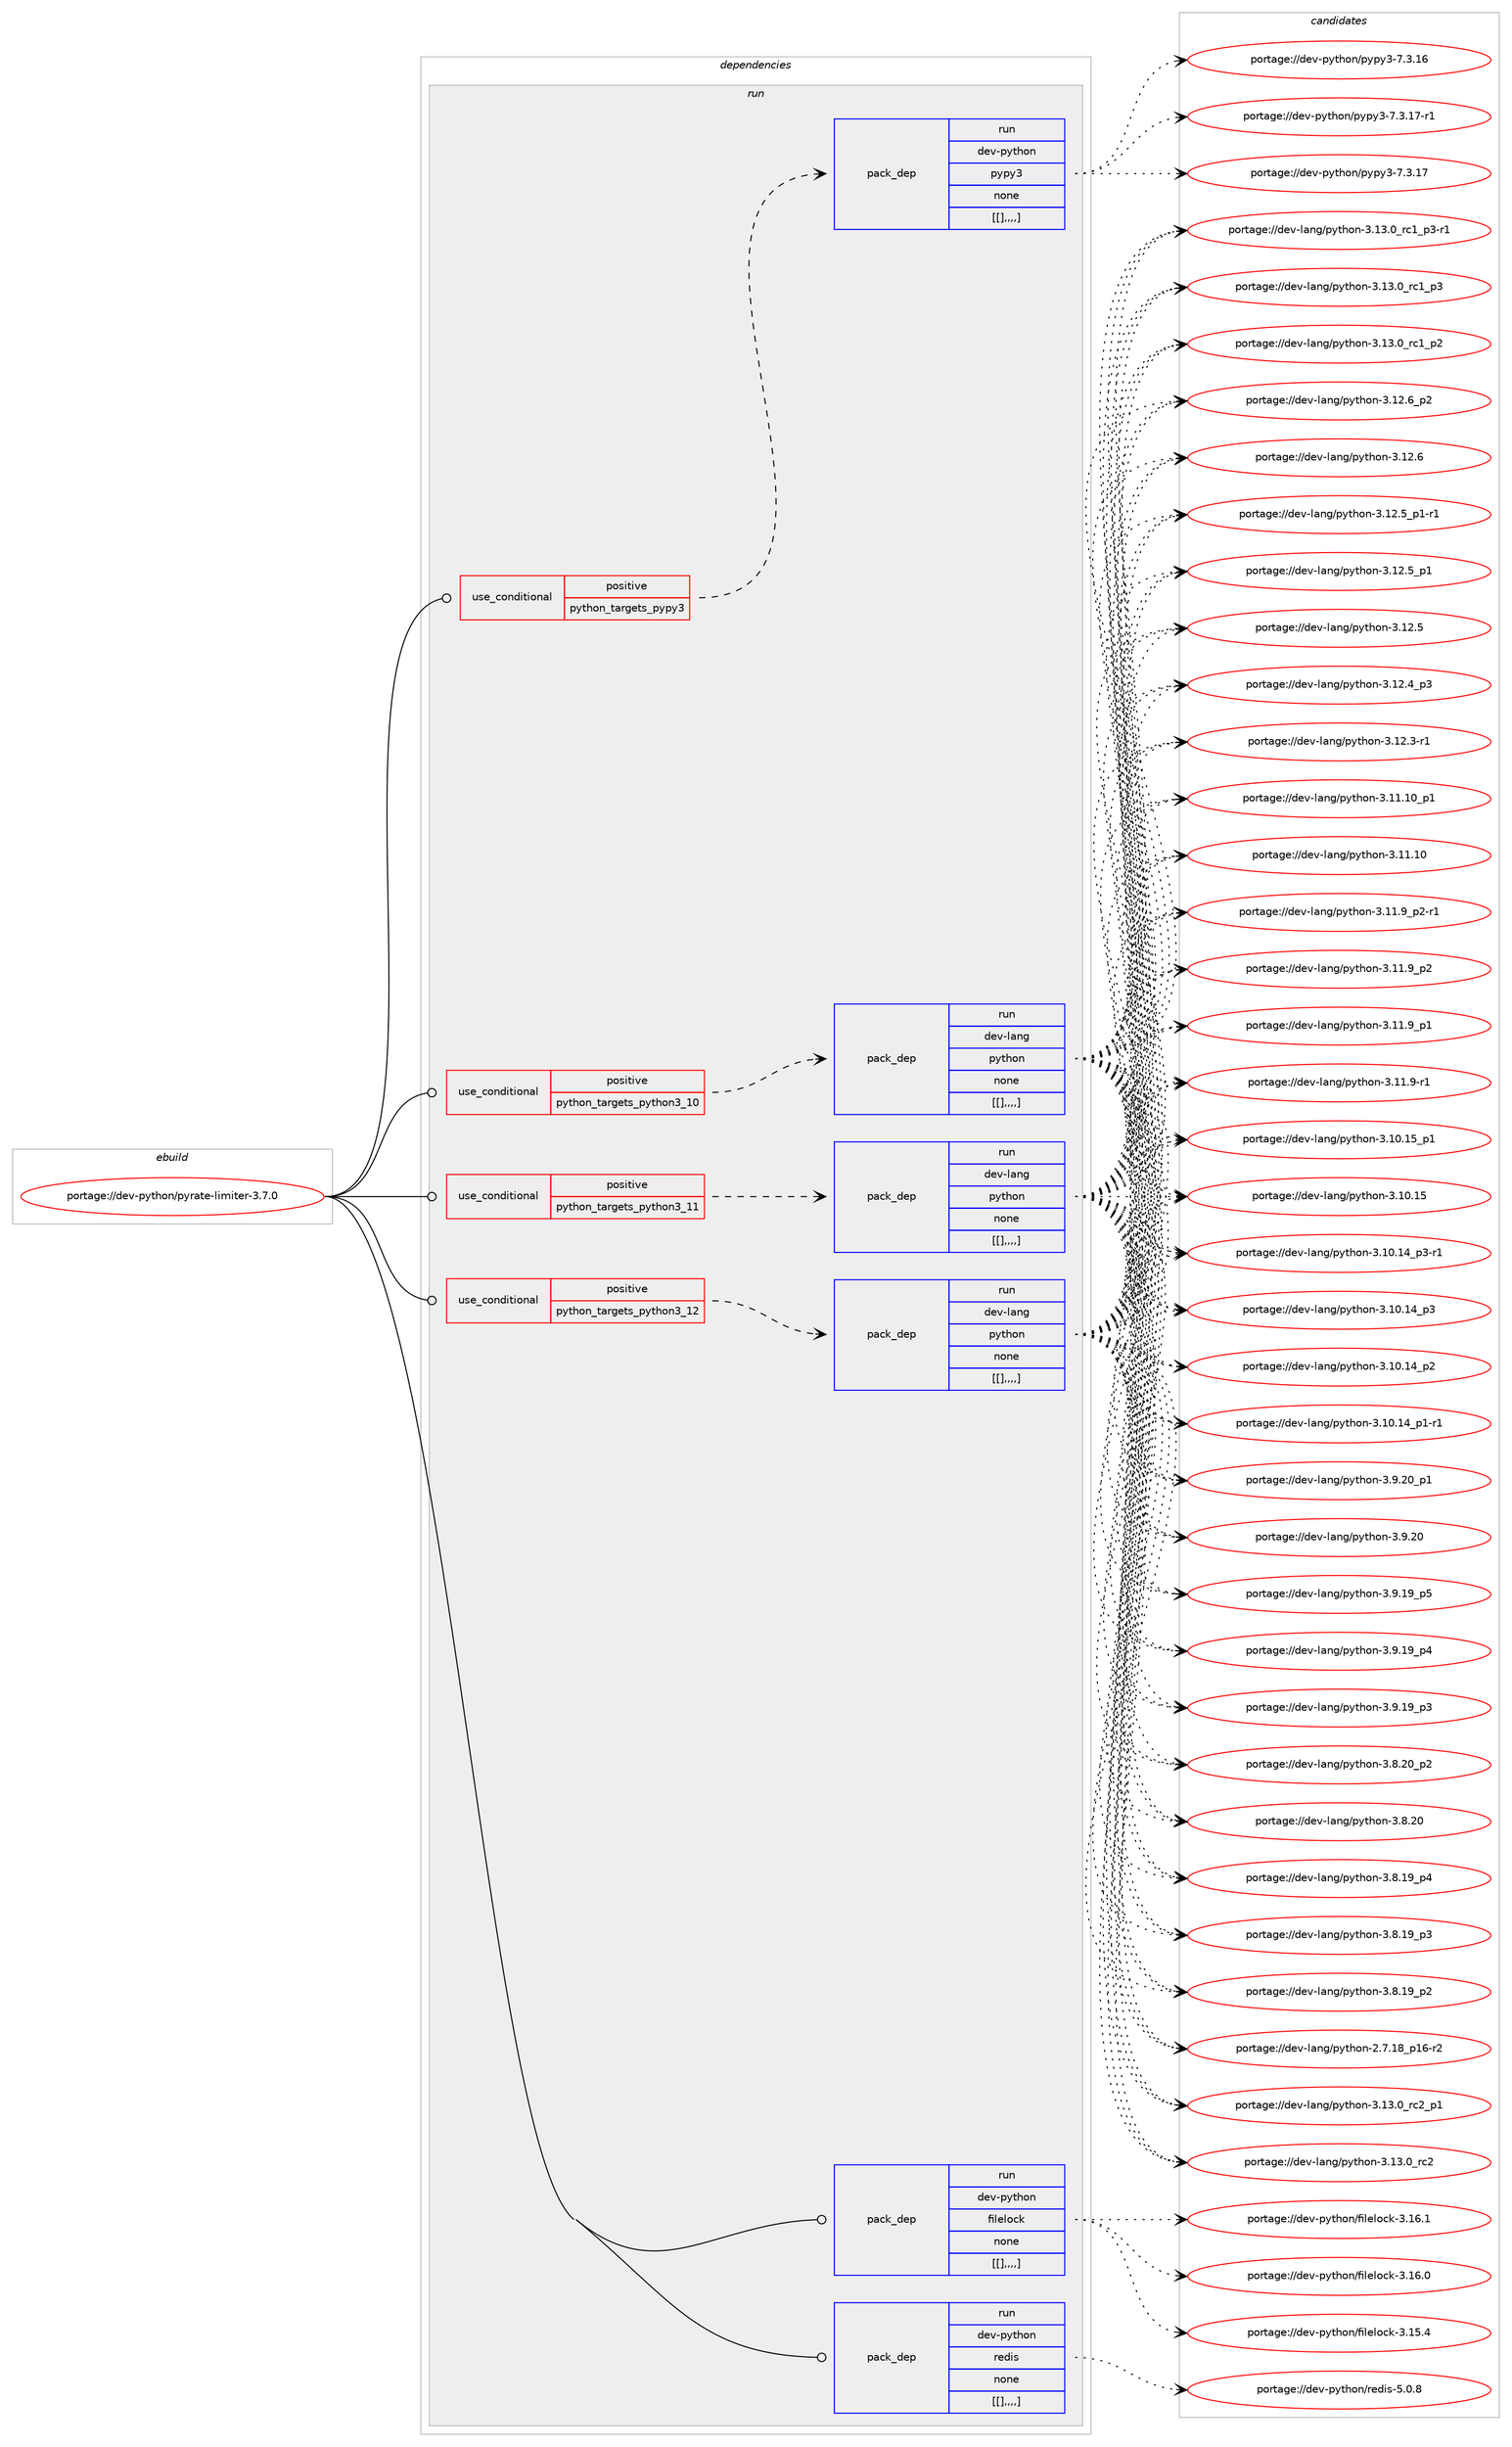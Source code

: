 digraph prolog {

# *************
# Graph options
# *************

newrank=true;
concentrate=true;
compound=true;
graph [rankdir=LR,fontname=Helvetica,fontsize=10,ranksep=1.5];#, ranksep=2.5, nodesep=0.2];
edge  [arrowhead=vee];
node  [fontname=Helvetica,fontsize=10];

# **********
# The ebuild
# **********

subgraph cluster_leftcol {
color=gray;
label=<<i>ebuild</i>>;
id [label="portage://dev-python/pyrate-limiter-3.7.0", color=red, width=4, href="../dev-python/pyrate-limiter-3.7.0.svg"];
}

# ****************
# The dependencies
# ****************

subgraph cluster_midcol {
color=gray;
label=<<i>dependencies</i>>;
subgraph cluster_compile {
fillcolor="#eeeeee";
style=filled;
label=<<i>compile</i>>;
}
subgraph cluster_compileandrun {
fillcolor="#eeeeee";
style=filled;
label=<<i>compile and run</i>>;
}
subgraph cluster_run {
fillcolor="#eeeeee";
style=filled;
label=<<i>run</i>>;
subgraph cond39107 {
dependency161043 [label=<<TABLE BORDER="0" CELLBORDER="1" CELLSPACING="0" CELLPADDING="4"><TR><TD ROWSPAN="3" CELLPADDING="10">use_conditional</TD></TR><TR><TD>positive</TD></TR><TR><TD>python_targets_pypy3</TD></TR></TABLE>>, shape=none, color=red];
subgraph pack120688 {
dependency161044 [label=<<TABLE BORDER="0" CELLBORDER="1" CELLSPACING="0" CELLPADDING="4" WIDTH="220"><TR><TD ROWSPAN="6" CELLPADDING="30">pack_dep</TD></TR><TR><TD WIDTH="110">run</TD></TR><TR><TD>dev-python</TD></TR><TR><TD>pypy3</TD></TR><TR><TD>none</TD></TR><TR><TD>[[],,,,]</TD></TR></TABLE>>, shape=none, color=blue];
}
dependency161043:e -> dependency161044:w [weight=20,style="dashed",arrowhead="vee"];
}
id:e -> dependency161043:w [weight=20,style="solid",arrowhead="odot"];
subgraph cond39108 {
dependency161045 [label=<<TABLE BORDER="0" CELLBORDER="1" CELLSPACING="0" CELLPADDING="4"><TR><TD ROWSPAN="3" CELLPADDING="10">use_conditional</TD></TR><TR><TD>positive</TD></TR><TR><TD>python_targets_python3_10</TD></TR></TABLE>>, shape=none, color=red];
subgraph pack120689 {
dependency161046 [label=<<TABLE BORDER="0" CELLBORDER="1" CELLSPACING="0" CELLPADDING="4" WIDTH="220"><TR><TD ROWSPAN="6" CELLPADDING="30">pack_dep</TD></TR><TR><TD WIDTH="110">run</TD></TR><TR><TD>dev-lang</TD></TR><TR><TD>python</TD></TR><TR><TD>none</TD></TR><TR><TD>[[],,,,]</TD></TR></TABLE>>, shape=none, color=blue];
}
dependency161045:e -> dependency161046:w [weight=20,style="dashed",arrowhead="vee"];
}
id:e -> dependency161045:w [weight=20,style="solid",arrowhead="odot"];
subgraph cond39109 {
dependency161047 [label=<<TABLE BORDER="0" CELLBORDER="1" CELLSPACING="0" CELLPADDING="4"><TR><TD ROWSPAN="3" CELLPADDING="10">use_conditional</TD></TR><TR><TD>positive</TD></TR><TR><TD>python_targets_python3_11</TD></TR></TABLE>>, shape=none, color=red];
subgraph pack120690 {
dependency161048 [label=<<TABLE BORDER="0" CELLBORDER="1" CELLSPACING="0" CELLPADDING="4" WIDTH="220"><TR><TD ROWSPAN="6" CELLPADDING="30">pack_dep</TD></TR><TR><TD WIDTH="110">run</TD></TR><TR><TD>dev-lang</TD></TR><TR><TD>python</TD></TR><TR><TD>none</TD></TR><TR><TD>[[],,,,]</TD></TR></TABLE>>, shape=none, color=blue];
}
dependency161047:e -> dependency161048:w [weight=20,style="dashed",arrowhead="vee"];
}
id:e -> dependency161047:w [weight=20,style="solid",arrowhead="odot"];
subgraph cond39110 {
dependency161049 [label=<<TABLE BORDER="0" CELLBORDER="1" CELLSPACING="0" CELLPADDING="4"><TR><TD ROWSPAN="3" CELLPADDING="10">use_conditional</TD></TR><TR><TD>positive</TD></TR><TR><TD>python_targets_python3_12</TD></TR></TABLE>>, shape=none, color=red];
subgraph pack120691 {
dependency161050 [label=<<TABLE BORDER="0" CELLBORDER="1" CELLSPACING="0" CELLPADDING="4" WIDTH="220"><TR><TD ROWSPAN="6" CELLPADDING="30">pack_dep</TD></TR><TR><TD WIDTH="110">run</TD></TR><TR><TD>dev-lang</TD></TR><TR><TD>python</TD></TR><TR><TD>none</TD></TR><TR><TD>[[],,,,]</TD></TR></TABLE>>, shape=none, color=blue];
}
dependency161049:e -> dependency161050:w [weight=20,style="dashed",arrowhead="vee"];
}
id:e -> dependency161049:w [weight=20,style="solid",arrowhead="odot"];
subgraph pack120692 {
dependency161051 [label=<<TABLE BORDER="0" CELLBORDER="1" CELLSPACING="0" CELLPADDING="4" WIDTH="220"><TR><TD ROWSPAN="6" CELLPADDING="30">pack_dep</TD></TR><TR><TD WIDTH="110">run</TD></TR><TR><TD>dev-python</TD></TR><TR><TD>filelock</TD></TR><TR><TD>none</TD></TR><TR><TD>[[],,,,]</TD></TR></TABLE>>, shape=none, color=blue];
}
id:e -> dependency161051:w [weight=20,style="solid",arrowhead="odot"];
subgraph pack120693 {
dependency161052 [label=<<TABLE BORDER="0" CELLBORDER="1" CELLSPACING="0" CELLPADDING="4" WIDTH="220"><TR><TD ROWSPAN="6" CELLPADDING="30">pack_dep</TD></TR><TR><TD WIDTH="110">run</TD></TR><TR><TD>dev-python</TD></TR><TR><TD>redis</TD></TR><TR><TD>none</TD></TR><TR><TD>[[],,,,]</TD></TR></TABLE>>, shape=none, color=blue];
}
id:e -> dependency161052:w [weight=20,style="solid",arrowhead="odot"];
}
}

# **************
# The candidates
# **************

subgraph cluster_choices {
rank=same;
color=gray;
label=<<i>candidates</i>>;

subgraph choice120688 {
color=black;
nodesep=1;
choice100101118451121211161041111104711212111212151455546514649554511449 [label="portage://dev-python/pypy3-7.3.17-r1", color=red, width=4,href="../dev-python/pypy3-7.3.17-r1.svg"];
choice10010111845112121116104111110471121211121215145554651464955 [label="portage://dev-python/pypy3-7.3.17", color=red, width=4,href="../dev-python/pypy3-7.3.17.svg"];
choice10010111845112121116104111110471121211121215145554651464954 [label="portage://dev-python/pypy3-7.3.16", color=red, width=4,href="../dev-python/pypy3-7.3.16.svg"];
dependency161044:e -> choice100101118451121211161041111104711212111212151455546514649554511449:w [style=dotted,weight="100"];
dependency161044:e -> choice10010111845112121116104111110471121211121215145554651464955:w [style=dotted,weight="100"];
dependency161044:e -> choice10010111845112121116104111110471121211121215145554651464954:w [style=dotted,weight="100"];
}
subgraph choice120689 {
color=black;
nodesep=1;
choice100101118451089711010347112121116104111110455146495146489511499509511249 [label="portage://dev-lang/python-3.13.0_rc2_p1", color=red, width=4,href="../dev-lang/python-3.13.0_rc2_p1.svg"];
choice10010111845108971101034711212111610411111045514649514648951149950 [label="portage://dev-lang/python-3.13.0_rc2", color=red, width=4,href="../dev-lang/python-3.13.0_rc2.svg"];
choice1001011184510897110103471121211161041111104551464951464895114994995112514511449 [label="portage://dev-lang/python-3.13.0_rc1_p3-r1", color=red, width=4,href="../dev-lang/python-3.13.0_rc1_p3-r1.svg"];
choice100101118451089711010347112121116104111110455146495146489511499499511251 [label="portage://dev-lang/python-3.13.0_rc1_p3", color=red, width=4,href="../dev-lang/python-3.13.0_rc1_p3.svg"];
choice100101118451089711010347112121116104111110455146495146489511499499511250 [label="portage://dev-lang/python-3.13.0_rc1_p2", color=red, width=4,href="../dev-lang/python-3.13.0_rc1_p2.svg"];
choice100101118451089711010347112121116104111110455146495046549511250 [label="portage://dev-lang/python-3.12.6_p2", color=red, width=4,href="../dev-lang/python-3.12.6_p2.svg"];
choice10010111845108971101034711212111610411111045514649504654 [label="portage://dev-lang/python-3.12.6", color=red, width=4,href="../dev-lang/python-3.12.6.svg"];
choice1001011184510897110103471121211161041111104551464950465395112494511449 [label="portage://dev-lang/python-3.12.5_p1-r1", color=red, width=4,href="../dev-lang/python-3.12.5_p1-r1.svg"];
choice100101118451089711010347112121116104111110455146495046539511249 [label="portage://dev-lang/python-3.12.5_p1", color=red, width=4,href="../dev-lang/python-3.12.5_p1.svg"];
choice10010111845108971101034711212111610411111045514649504653 [label="portage://dev-lang/python-3.12.5", color=red, width=4,href="../dev-lang/python-3.12.5.svg"];
choice100101118451089711010347112121116104111110455146495046529511251 [label="portage://dev-lang/python-3.12.4_p3", color=red, width=4,href="../dev-lang/python-3.12.4_p3.svg"];
choice100101118451089711010347112121116104111110455146495046514511449 [label="portage://dev-lang/python-3.12.3-r1", color=red, width=4,href="../dev-lang/python-3.12.3-r1.svg"];
choice10010111845108971101034711212111610411111045514649494649489511249 [label="portage://dev-lang/python-3.11.10_p1", color=red, width=4,href="../dev-lang/python-3.11.10_p1.svg"];
choice1001011184510897110103471121211161041111104551464949464948 [label="portage://dev-lang/python-3.11.10", color=red, width=4,href="../dev-lang/python-3.11.10.svg"];
choice1001011184510897110103471121211161041111104551464949465795112504511449 [label="portage://dev-lang/python-3.11.9_p2-r1", color=red, width=4,href="../dev-lang/python-3.11.9_p2-r1.svg"];
choice100101118451089711010347112121116104111110455146494946579511250 [label="portage://dev-lang/python-3.11.9_p2", color=red, width=4,href="../dev-lang/python-3.11.9_p2.svg"];
choice100101118451089711010347112121116104111110455146494946579511249 [label="portage://dev-lang/python-3.11.9_p1", color=red, width=4,href="../dev-lang/python-3.11.9_p1.svg"];
choice100101118451089711010347112121116104111110455146494946574511449 [label="portage://dev-lang/python-3.11.9-r1", color=red, width=4,href="../dev-lang/python-3.11.9-r1.svg"];
choice10010111845108971101034711212111610411111045514649484649539511249 [label="portage://dev-lang/python-3.10.15_p1", color=red, width=4,href="../dev-lang/python-3.10.15_p1.svg"];
choice1001011184510897110103471121211161041111104551464948464953 [label="portage://dev-lang/python-3.10.15", color=red, width=4,href="../dev-lang/python-3.10.15.svg"];
choice100101118451089711010347112121116104111110455146494846495295112514511449 [label="portage://dev-lang/python-3.10.14_p3-r1", color=red, width=4,href="../dev-lang/python-3.10.14_p3-r1.svg"];
choice10010111845108971101034711212111610411111045514649484649529511251 [label="portage://dev-lang/python-3.10.14_p3", color=red, width=4,href="../dev-lang/python-3.10.14_p3.svg"];
choice10010111845108971101034711212111610411111045514649484649529511250 [label="portage://dev-lang/python-3.10.14_p2", color=red, width=4,href="../dev-lang/python-3.10.14_p2.svg"];
choice100101118451089711010347112121116104111110455146494846495295112494511449 [label="portage://dev-lang/python-3.10.14_p1-r1", color=red, width=4,href="../dev-lang/python-3.10.14_p1-r1.svg"];
choice100101118451089711010347112121116104111110455146574650489511249 [label="portage://dev-lang/python-3.9.20_p1", color=red, width=4,href="../dev-lang/python-3.9.20_p1.svg"];
choice10010111845108971101034711212111610411111045514657465048 [label="portage://dev-lang/python-3.9.20", color=red, width=4,href="../dev-lang/python-3.9.20.svg"];
choice100101118451089711010347112121116104111110455146574649579511253 [label="portage://dev-lang/python-3.9.19_p5", color=red, width=4,href="../dev-lang/python-3.9.19_p5.svg"];
choice100101118451089711010347112121116104111110455146574649579511252 [label="portage://dev-lang/python-3.9.19_p4", color=red, width=4,href="../dev-lang/python-3.9.19_p4.svg"];
choice100101118451089711010347112121116104111110455146574649579511251 [label="portage://dev-lang/python-3.9.19_p3", color=red, width=4,href="../dev-lang/python-3.9.19_p3.svg"];
choice100101118451089711010347112121116104111110455146564650489511250 [label="portage://dev-lang/python-3.8.20_p2", color=red, width=4,href="../dev-lang/python-3.8.20_p2.svg"];
choice10010111845108971101034711212111610411111045514656465048 [label="portage://dev-lang/python-3.8.20", color=red, width=4,href="../dev-lang/python-3.8.20.svg"];
choice100101118451089711010347112121116104111110455146564649579511252 [label="portage://dev-lang/python-3.8.19_p4", color=red, width=4,href="../dev-lang/python-3.8.19_p4.svg"];
choice100101118451089711010347112121116104111110455146564649579511251 [label="portage://dev-lang/python-3.8.19_p3", color=red, width=4,href="../dev-lang/python-3.8.19_p3.svg"];
choice100101118451089711010347112121116104111110455146564649579511250 [label="portage://dev-lang/python-3.8.19_p2", color=red, width=4,href="../dev-lang/python-3.8.19_p2.svg"];
choice100101118451089711010347112121116104111110455046554649569511249544511450 [label="portage://dev-lang/python-2.7.18_p16-r2", color=red, width=4,href="../dev-lang/python-2.7.18_p16-r2.svg"];
dependency161046:e -> choice100101118451089711010347112121116104111110455146495146489511499509511249:w [style=dotted,weight="100"];
dependency161046:e -> choice10010111845108971101034711212111610411111045514649514648951149950:w [style=dotted,weight="100"];
dependency161046:e -> choice1001011184510897110103471121211161041111104551464951464895114994995112514511449:w [style=dotted,weight="100"];
dependency161046:e -> choice100101118451089711010347112121116104111110455146495146489511499499511251:w [style=dotted,weight="100"];
dependency161046:e -> choice100101118451089711010347112121116104111110455146495146489511499499511250:w [style=dotted,weight="100"];
dependency161046:e -> choice100101118451089711010347112121116104111110455146495046549511250:w [style=dotted,weight="100"];
dependency161046:e -> choice10010111845108971101034711212111610411111045514649504654:w [style=dotted,weight="100"];
dependency161046:e -> choice1001011184510897110103471121211161041111104551464950465395112494511449:w [style=dotted,weight="100"];
dependency161046:e -> choice100101118451089711010347112121116104111110455146495046539511249:w [style=dotted,weight="100"];
dependency161046:e -> choice10010111845108971101034711212111610411111045514649504653:w [style=dotted,weight="100"];
dependency161046:e -> choice100101118451089711010347112121116104111110455146495046529511251:w [style=dotted,weight="100"];
dependency161046:e -> choice100101118451089711010347112121116104111110455146495046514511449:w [style=dotted,weight="100"];
dependency161046:e -> choice10010111845108971101034711212111610411111045514649494649489511249:w [style=dotted,weight="100"];
dependency161046:e -> choice1001011184510897110103471121211161041111104551464949464948:w [style=dotted,weight="100"];
dependency161046:e -> choice1001011184510897110103471121211161041111104551464949465795112504511449:w [style=dotted,weight="100"];
dependency161046:e -> choice100101118451089711010347112121116104111110455146494946579511250:w [style=dotted,weight="100"];
dependency161046:e -> choice100101118451089711010347112121116104111110455146494946579511249:w [style=dotted,weight="100"];
dependency161046:e -> choice100101118451089711010347112121116104111110455146494946574511449:w [style=dotted,weight="100"];
dependency161046:e -> choice10010111845108971101034711212111610411111045514649484649539511249:w [style=dotted,weight="100"];
dependency161046:e -> choice1001011184510897110103471121211161041111104551464948464953:w [style=dotted,weight="100"];
dependency161046:e -> choice100101118451089711010347112121116104111110455146494846495295112514511449:w [style=dotted,weight="100"];
dependency161046:e -> choice10010111845108971101034711212111610411111045514649484649529511251:w [style=dotted,weight="100"];
dependency161046:e -> choice10010111845108971101034711212111610411111045514649484649529511250:w [style=dotted,weight="100"];
dependency161046:e -> choice100101118451089711010347112121116104111110455146494846495295112494511449:w [style=dotted,weight="100"];
dependency161046:e -> choice100101118451089711010347112121116104111110455146574650489511249:w [style=dotted,weight="100"];
dependency161046:e -> choice10010111845108971101034711212111610411111045514657465048:w [style=dotted,weight="100"];
dependency161046:e -> choice100101118451089711010347112121116104111110455146574649579511253:w [style=dotted,weight="100"];
dependency161046:e -> choice100101118451089711010347112121116104111110455146574649579511252:w [style=dotted,weight="100"];
dependency161046:e -> choice100101118451089711010347112121116104111110455146574649579511251:w [style=dotted,weight="100"];
dependency161046:e -> choice100101118451089711010347112121116104111110455146564650489511250:w [style=dotted,weight="100"];
dependency161046:e -> choice10010111845108971101034711212111610411111045514656465048:w [style=dotted,weight="100"];
dependency161046:e -> choice100101118451089711010347112121116104111110455146564649579511252:w [style=dotted,weight="100"];
dependency161046:e -> choice100101118451089711010347112121116104111110455146564649579511251:w [style=dotted,weight="100"];
dependency161046:e -> choice100101118451089711010347112121116104111110455146564649579511250:w [style=dotted,weight="100"];
dependency161046:e -> choice100101118451089711010347112121116104111110455046554649569511249544511450:w [style=dotted,weight="100"];
}
subgraph choice120690 {
color=black;
nodesep=1;
choice100101118451089711010347112121116104111110455146495146489511499509511249 [label="portage://dev-lang/python-3.13.0_rc2_p1", color=red, width=4,href="../dev-lang/python-3.13.0_rc2_p1.svg"];
choice10010111845108971101034711212111610411111045514649514648951149950 [label="portage://dev-lang/python-3.13.0_rc2", color=red, width=4,href="../dev-lang/python-3.13.0_rc2.svg"];
choice1001011184510897110103471121211161041111104551464951464895114994995112514511449 [label="portage://dev-lang/python-3.13.0_rc1_p3-r1", color=red, width=4,href="../dev-lang/python-3.13.0_rc1_p3-r1.svg"];
choice100101118451089711010347112121116104111110455146495146489511499499511251 [label="portage://dev-lang/python-3.13.0_rc1_p3", color=red, width=4,href="../dev-lang/python-3.13.0_rc1_p3.svg"];
choice100101118451089711010347112121116104111110455146495146489511499499511250 [label="portage://dev-lang/python-3.13.0_rc1_p2", color=red, width=4,href="../dev-lang/python-3.13.0_rc1_p2.svg"];
choice100101118451089711010347112121116104111110455146495046549511250 [label="portage://dev-lang/python-3.12.6_p2", color=red, width=4,href="../dev-lang/python-3.12.6_p2.svg"];
choice10010111845108971101034711212111610411111045514649504654 [label="portage://dev-lang/python-3.12.6", color=red, width=4,href="../dev-lang/python-3.12.6.svg"];
choice1001011184510897110103471121211161041111104551464950465395112494511449 [label="portage://dev-lang/python-3.12.5_p1-r1", color=red, width=4,href="../dev-lang/python-3.12.5_p1-r1.svg"];
choice100101118451089711010347112121116104111110455146495046539511249 [label="portage://dev-lang/python-3.12.5_p1", color=red, width=4,href="../dev-lang/python-3.12.5_p1.svg"];
choice10010111845108971101034711212111610411111045514649504653 [label="portage://dev-lang/python-3.12.5", color=red, width=4,href="../dev-lang/python-3.12.5.svg"];
choice100101118451089711010347112121116104111110455146495046529511251 [label="portage://dev-lang/python-3.12.4_p3", color=red, width=4,href="../dev-lang/python-3.12.4_p3.svg"];
choice100101118451089711010347112121116104111110455146495046514511449 [label="portage://dev-lang/python-3.12.3-r1", color=red, width=4,href="../dev-lang/python-3.12.3-r1.svg"];
choice10010111845108971101034711212111610411111045514649494649489511249 [label="portage://dev-lang/python-3.11.10_p1", color=red, width=4,href="../dev-lang/python-3.11.10_p1.svg"];
choice1001011184510897110103471121211161041111104551464949464948 [label="portage://dev-lang/python-3.11.10", color=red, width=4,href="../dev-lang/python-3.11.10.svg"];
choice1001011184510897110103471121211161041111104551464949465795112504511449 [label="portage://dev-lang/python-3.11.9_p2-r1", color=red, width=4,href="../dev-lang/python-3.11.9_p2-r1.svg"];
choice100101118451089711010347112121116104111110455146494946579511250 [label="portage://dev-lang/python-3.11.9_p2", color=red, width=4,href="../dev-lang/python-3.11.9_p2.svg"];
choice100101118451089711010347112121116104111110455146494946579511249 [label="portage://dev-lang/python-3.11.9_p1", color=red, width=4,href="../dev-lang/python-3.11.9_p1.svg"];
choice100101118451089711010347112121116104111110455146494946574511449 [label="portage://dev-lang/python-3.11.9-r1", color=red, width=4,href="../dev-lang/python-3.11.9-r1.svg"];
choice10010111845108971101034711212111610411111045514649484649539511249 [label="portage://dev-lang/python-3.10.15_p1", color=red, width=4,href="../dev-lang/python-3.10.15_p1.svg"];
choice1001011184510897110103471121211161041111104551464948464953 [label="portage://dev-lang/python-3.10.15", color=red, width=4,href="../dev-lang/python-3.10.15.svg"];
choice100101118451089711010347112121116104111110455146494846495295112514511449 [label="portage://dev-lang/python-3.10.14_p3-r1", color=red, width=4,href="../dev-lang/python-3.10.14_p3-r1.svg"];
choice10010111845108971101034711212111610411111045514649484649529511251 [label="portage://dev-lang/python-3.10.14_p3", color=red, width=4,href="../dev-lang/python-3.10.14_p3.svg"];
choice10010111845108971101034711212111610411111045514649484649529511250 [label="portage://dev-lang/python-3.10.14_p2", color=red, width=4,href="../dev-lang/python-3.10.14_p2.svg"];
choice100101118451089711010347112121116104111110455146494846495295112494511449 [label="portage://dev-lang/python-3.10.14_p1-r1", color=red, width=4,href="../dev-lang/python-3.10.14_p1-r1.svg"];
choice100101118451089711010347112121116104111110455146574650489511249 [label="portage://dev-lang/python-3.9.20_p1", color=red, width=4,href="../dev-lang/python-3.9.20_p1.svg"];
choice10010111845108971101034711212111610411111045514657465048 [label="portage://dev-lang/python-3.9.20", color=red, width=4,href="../dev-lang/python-3.9.20.svg"];
choice100101118451089711010347112121116104111110455146574649579511253 [label="portage://dev-lang/python-3.9.19_p5", color=red, width=4,href="../dev-lang/python-3.9.19_p5.svg"];
choice100101118451089711010347112121116104111110455146574649579511252 [label="portage://dev-lang/python-3.9.19_p4", color=red, width=4,href="../dev-lang/python-3.9.19_p4.svg"];
choice100101118451089711010347112121116104111110455146574649579511251 [label="portage://dev-lang/python-3.9.19_p3", color=red, width=4,href="../dev-lang/python-3.9.19_p3.svg"];
choice100101118451089711010347112121116104111110455146564650489511250 [label="portage://dev-lang/python-3.8.20_p2", color=red, width=4,href="../dev-lang/python-3.8.20_p2.svg"];
choice10010111845108971101034711212111610411111045514656465048 [label="portage://dev-lang/python-3.8.20", color=red, width=4,href="../dev-lang/python-3.8.20.svg"];
choice100101118451089711010347112121116104111110455146564649579511252 [label="portage://dev-lang/python-3.8.19_p4", color=red, width=4,href="../dev-lang/python-3.8.19_p4.svg"];
choice100101118451089711010347112121116104111110455146564649579511251 [label="portage://dev-lang/python-3.8.19_p3", color=red, width=4,href="../dev-lang/python-3.8.19_p3.svg"];
choice100101118451089711010347112121116104111110455146564649579511250 [label="portage://dev-lang/python-3.8.19_p2", color=red, width=4,href="../dev-lang/python-3.8.19_p2.svg"];
choice100101118451089711010347112121116104111110455046554649569511249544511450 [label="portage://dev-lang/python-2.7.18_p16-r2", color=red, width=4,href="../dev-lang/python-2.7.18_p16-r2.svg"];
dependency161048:e -> choice100101118451089711010347112121116104111110455146495146489511499509511249:w [style=dotted,weight="100"];
dependency161048:e -> choice10010111845108971101034711212111610411111045514649514648951149950:w [style=dotted,weight="100"];
dependency161048:e -> choice1001011184510897110103471121211161041111104551464951464895114994995112514511449:w [style=dotted,weight="100"];
dependency161048:e -> choice100101118451089711010347112121116104111110455146495146489511499499511251:w [style=dotted,weight="100"];
dependency161048:e -> choice100101118451089711010347112121116104111110455146495146489511499499511250:w [style=dotted,weight="100"];
dependency161048:e -> choice100101118451089711010347112121116104111110455146495046549511250:w [style=dotted,weight="100"];
dependency161048:e -> choice10010111845108971101034711212111610411111045514649504654:w [style=dotted,weight="100"];
dependency161048:e -> choice1001011184510897110103471121211161041111104551464950465395112494511449:w [style=dotted,weight="100"];
dependency161048:e -> choice100101118451089711010347112121116104111110455146495046539511249:w [style=dotted,weight="100"];
dependency161048:e -> choice10010111845108971101034711212111610411111045514649504653:w [style=dotted,weight="100"];
dependency161048:e -> choice100101118451089711010347112121116104111110455146495046529511251:w [style=dotted,weight="100"];
dependency161048:e -> choice100101118451089711010347112121116104111110455146495046514511449:w [style=dotted,weight="100"];
dependency161048:e -> choice10010111845108971101034711212111610411111045514649494649489511249:w [style=dotted,weight="100"];
dependency161048:e -> choice1001011184510897110103471121211161041111104551464949464948:w [style=dotted,weight="100"];
dependency161048:e -> choice1001011184510897110103471121211161041111104551464949465795112504511449:w [style=dotted,weight="100"];
dependency161048:e -> choice100101118451089711010347112121116104111110455146494946579511250:w [style=dotted,weight="100"];
dependency161048:e -> choice100101118451089711010347112121116104111110455146494946579511249:w [style=dotted,weight="100"];
dependency161048:e -> choice100101118451089711010347112121116104111110455146494946574511449:w [style=dotted,weight="100"];
dependency161048:e -> choice10010111845108971101034711212111610411111045514649484649539511249:w [style=dotted,weight="100"];
dependency161048:e -> choice1001011184510897110103471121211161041111104551464948464953:w [style=dotted,weight="100"];
dependency161048:e -> choice100101118451089711010347112121116104111110455146494846495295112514511449:w [style=dotted,weight="100"];
dependency161048:e -> choice10010111845108971101034711212111610411111045514649484649529511251:w [style=dotted,weight="100"];
dependency161048:e -> choice10010111845108971101034711212111610411111045514649484649529511250:w [style=dotted,weight="100"];
dependency161048:e -> choice100101118451089711010347112121116104111110455146494846495295112494511449:w [style=dotted,weight="100"];
dependency161048:e -> choice100101118451089711010347112121116104111110455146574650489511249:w [style=dotted,weight="100"];
dependency161048:e -> choice10010111845108971101034711212111610411111045514657465048:w [style=dotted,weight="100"];
dependency161048:e -> choice100101118451089711010347112121116104111110455146574649579511253:w [style=dotted,weight="100"];
dependency161048:e -> choice100101118451089711010347112121116104111110455146574649579511252:w [style=dotted,weight="100"];
dependency161048:e -> choice100101118451089711010347112121116104111110455146574649579511251:w [style=dotted,weight="100"];
dependency161048:e -> choice100101118451089711010347112121116104111110455146564650489511250:w [style=dotted,weight="100"];
dependency161048:e -> choice10010111845108971101034711212111610411111045514656465048:w [style=dotted,weight="100"];
dependency161048:e -> choice100101118451089711010347112121116104111110455146564649579511252:w [style=dotted,weight="100"];
dependency161048:e -> choice100101118451089711010347112121116104111110455146564649579511251:w [style=dotted,weight="100"];
dependency161048:e -> choice100101118451089711010347112121116104111110455146564649579511250:w [style=dotted,weight="100"];
dependency161048:e -> choice100101118451089711010347112121116104111110455046554649569511249544511450:w [style=dotted,weight="100"];
}
subgraph choice120691 {
color=black;
nodesep=1;
choice100101118451089711010347112121116104111110455146495146489511499509511249 [label="portage://dev-lang/python-3.13.0_rc2_p1", color=red, width=4,href="../dev-lang/python-3.13.0_rc2_p1.svg"];
choice10010111845108971101034711212111610411111045514649514648951149950 [label="portage://dev-lang/python-3.13.0_rc2", color=red, width=4,href="../dev-lang/python-3.13.0_rc2.svg"];
choice1001011184510897110103471121211161041111104551464951464895114994995112514511449 [label="portage://dev-lang/python-3.13.0_rc1_p3-r1", color=red, width=4,href="../dev-lang/python-3.13.0_rc1_p3-r1.svg"];
choice100101118451089711010347112121116104111110455146495146489511499499511251 [label="portage://dev-lang/python-3.13.0_rc1_p3", color=red, width=4,href="../dev-lang/python-3.13.0_rc1_p3.svg"];
choice100101118451089711010347112121116104111110455146495146489511499499511250 [label="portage://dev-lang/python-3.13.0_rc1_p2", color=red, width=4,href="../dev-lang/python-3.13.0_rc1_p2.svg"];
choice100101118451089711010347112121116104111110455146495046549511250 [label="portage://dev-lang/python-3.12.6_p2", color=red, width=4,href="../dev-lang/python-3.12.6_p2.svg"];
choice10010111845108971101034711212111610411111045514649504654 [label="portage://dev-lang/python-3.12.6", color=red, width=4,href="../dev-lang/python-3.12.6.svg"];
choice1001011184510897110103471121211161041111104551464950465395112494511449 [label="portage://dev-lang/python-3.12.5_p1-r1", color=red, width=4,href="../dev-lang/python-3.12.5_p1-r1.svg"];
choice100101118451089711010347112121116104111110455146495046539511249 [label="portage://dev-lang/python-3.12.5_p1", color=red, width=4,href="../dev-lang/python-3.12.5_p1.svg"];
choice10010111845108971101034711212111610411111045514649504653 [label="portage://dev-lang/python-3.12.5", color=red, width=4,href="../dev-lang/python-3.12.5.svg"];
choice100101118451089711010347112121116104111110455146495046529511251 [label="portage://dev-lang/python-3.12.4_p3", color=red, width=4,href="../dev-lang/python-3.12.4_p3.svg"];
choice100101118451089711010347112121116104111110455146495046514511449 [label="portage://dev-lang/python-3.12.3-r1", color=red, width=4,href="../dev-lang/python-3.12.3-r1.svg"];
choice10010111845108971101034711212111610411111045514649494649489511249 [label="portage://dev-lang/python-3.11.10_p1", color=red, width=4,href="../dev-lang/python-3.11.10_p1.svg"];
choice1001011184510897110103471121211161041111104551464949464948 [label="portage://dev-lang/python-3.11.10", color=red, width=4,href="../dev-lang/python-3.11.10.svg"];
choice1001011184510897110103471121211161041111104551464949465795112504511449 [label="portage://dev-lang/python-3.11.9_p2-r1", color=red, width=4,href="../dev-lang/python-3.11.9_p2-r1.svg"];
choice100101118451089711010347112121116104111110455146494946579511250 [label="portage://dev-lang/python-3.11.9_p2", color=red, width=4,href="../dev-lang/python-3.11.9_p2.svg"];
choice100101118451089711010347112121116104111110455146494946579511249 [label="portage://dev-lang/python-3.11.9_p1", color=red, width=4,href="../dev-lang/python-3.11.9_p1.svg"];
choice100101118451089711010347112121116104111110455146494946574511449 [label="portage://dev-lang/python-3.11.9-r1", color=red, width=4,href="../dev-lang/python-3.11.9-r1.svg"];
choice10010111845108971101034711212111610411111045514649484649539511249 [label="portage://dev-lang/python-3.10.15_p1", color=red, width=4,href="../dev-lang/python-3.10.15_p1.svg"];
choice1001011184510897110103471121211161041111104551464948464953 [label="portage://dev-lang/python-3.10.15", color=red, width=4,href="../dev-lang/python-3.10.15.svg"];
choice100101118451089711010347112121116104111110455146494846495295112514511449 [label="portage://dev-lang/python-3.10.14_p3-r1", color=red, width=4,href="../dev-lang/python-3.10.14_p3-r1.svg"];
choice10010111845108971101034711212111610411111045514649484649529511251 [label="portage://dev-lang/python-3.10.14_p3", color=red, width=4,href="../dev-lang/python-3.10.14_p3.svg"];
choice10010111845108971101034711212111610411111045514649484649529511250 [label="portage://dev-lang/python-3.10.14_p2", color=red, width=4,href="../dev-lang/python-3.10.14_p2.svg"];
choice100101118451089711010347112121116104111110455146494846495295112494511449 [label="portage://dev-lang/python-3.10.14_p1-r1", color=red, width=4,href="../dev-lang/python-3.10.14_p1-r1.svg"];
choice100101118451089711010347112121116104111110455146574650489511249 [label="portage://dev-lang/python-3.9.20_p1", color=red, width=4,href="../dev-lang/python-3.9.20_p1.svg"];
choice10010111845108971101034711212111610411111045514657465048 [label="portage://dev-lang/python-3.9.20", color=red, width=4,href="../dev-lang/python-3.9.20.svg"];
choice100101118451089711010347112121116104111110455146574649579511253 [label="portage://dev-lang/python-3.9.19_p5", color=red, width=4,href="../dev-lang/python-3.9.19_p5.svg"];
choice100101118451089711010347112121116104111110455146574649579511252 [label="portage://dev-lang/python-3.9.19_p4", color=red, width=4,href="../dev-lang/python-3.9.19_p4.svg"];
choice100101118451089711010347112121116104111110455146574649579511251 [label="portage://dev-lang/python-3.9.19_p3", color=red, width=4,href="../dev-lang/python-3.9.19_p3.svg"];
choice100101118451089711010347112121116104111110455146564650489511250 [label="portage://dev-lang/python-3.8.20_p2", color=red, width=4,href="../dev-lang/python-3.8.20_p2.svg"];
choice10010111845108971101034711212111610411111045514656465048 [label="portage://dev-lang/python-3.8.20", color=red, width=4,href="../dev-lang/python-3.8.20.svg"];
choice100101118451089711010347112121116104111110455146564649579511252 [label="portage://dev-lang/python-3.8.19_p4", color=red, width=4,href="../dev-lang/python-3.8.19_p4.svg"];
choice100101118451089711010347112121116104111110455146564649579511251 [label="portage://dev-lang/python-3.8.19_p3", color=red, width=4,href="../dev-lang/python-3.8.19_p3.svg"];
choice100101118451089711010347112121116104111110455146564649579511250 [label="portage://dev-lang/python-3.8.19_p2", color=red, width=4,href="../dev-lang/python-3.8.19_p2.svg"];
choice100101118451089711010347112121116104111110455046554649569511249544511450 [label="portage://dev-lang/python-2.7.18_p16-r2", color=red, width=4,href="../dev-lang/python-2.7.18_p16-r2.svg"];
dependency161050:e -> choice100101118451089711010347112121116104111110455146495146489511499509511249:w [style=dotted,weight="100"];
dependency161050:e -> choice10010111845108971101034711212111610411111045514649514648951149950:w [style=dotted,weight="100"];
dependency161050:e -> choice1001011184510897110103471121211161041111104551464951464895114994995112514511449:w [style=dotted,weight="100"];
dependency161050:e -> choice100101118451089711010347112121116104111110455146495146489511499499511251:w [style=dotted,weight="100"];
dependency161050:e -> choice100101118451089711010347112121116104111110455146495146489511499499511250:w [style=dotted,weight="100"];
dependency161050:e -> choice100101118451089711010347112121116104111110455146495046549511250:w [style=dotted,weight="100"];
dependency161050:e -> choice10010111845108971101034711212111610411111045514649504654:w [style=dotted,weight="100"];
dependency161050:e -> choice1001011184510897110103471121211161041111104551464950465395112494511449:w [style=dotted,weight="100"];
dependency161050:e -> choice100101118451089711010347112121116104111110455146495046539511249:w [style=dotted,weight="100"];
dependency161050:e -> choice10010111845108971101034711212111610411111045514649504653:w [style=dotted,weight="100"];
dependency161050:e -> choice100101118451089711010347112121116104111110455146495046529511251:w [style=dotted,weight="100"];
dependency161050:e -> choice100101118451089711010347112121116104111110455146495046514511449:w [style=dotted,weight="100"];
dependency161050:e -> choice10010111845108971101034711212111610411111045514649494649489511249:w [style=dotted,weight="100"];
dependency161050:e -> choice1001011184510897110103471121211161041111104551464949464948:w [style=dotted,weight="100"];
dependency161050:e -> choice1001011184510897110103471121211161041111104551464949465795112504511449:w [style=dotted,weight="100"];
dependency161050:e -> choice100101118451089711010347112121116104111110455146494946579511250:w [style=dotted,weight="100"];
dependency161050:e -> choice100101118451089711010347112121116104111110455146494946579511249:w [style=dotted,weight="100"];
dependency161050:e -> choice100101118451089711010347112121116104111110455146494946574511449:w [style=dotted,weight="100"];
dependency161050:e -> choice10010111845108971101034711212111610411111045514649484649539511249:w [style=dotted,weight="100"];
dependency161050:e -> choice1001011184510897110103471121211161041111104551464948464953:w [style=dotted,weight="100"];
dependency161050:e -> choice100101118451089711010347112121116104111110455146494846495295112514511449:w [style=dotted,weight="100"];
dependency161050:e -> choice10010111845108971101034711212111610411111045514649484649529511251:w [style=dotted,weight="100"];
dependency161050:e -> choice10010111845108971101034711212111610411111045514649484649529511250:w [style=dotted,weight="100"];
dependency161050:e -> choice100101118451089711010347112121116104111110455146494846495295112494511449:w [style=dotted,weight="100"];
dependency161050:e -> choice100101118451089711010347112121116104111110455146574650489511249:w [style=dotted,weight="100"];
dependency161050:e -> choice10010111845108971101034711212111610411111045514657465048:w [style=dotted,weight="100"];
dependency161050:e -> choice100101118451089711010347112121116104111110455146574649579511253:w [style=dotted,weight="100"];
dependency161050:e -> choice100101118451089711010347112121116104111110455146574649579511252:w [style=dotted,weight="100"];
dependency161050:e -> choice100101118451089711010347112121116104111110455146574649579511251:w [style=dotted,weight="100"];
dependency161050:e -> choice100101118451089711010347112121116104111110455146564650489511250:w [style=dotted,weight="100"];
dependency161050:e -> choice10010111845108971101034711212111610411111045514656465048:w [style=dotted,weight="100"];
dependency161050:e -> choice100101118451089711010347112121116104111110455146564649579511252:w [style=dotted,weight="100"];
dependency161050:e -> choice100101118451089711010347112121116104111110455146564649579511251:w [style=dotted,weight="100"];
dependency161050:e -> choice100101118451089711010347112121116104111110455146564649579511250:w [style=dotted,weight="100"];
dependency161050:e -> choice100101118451089711010347112121116104111110455046554649569511249544511450:w [style=dotted,weight="100"];
}
subgraph choice120692 {
color=black;
nodesep=1;
choice10010111845112121116104111110471021051081011081119910745514649544649 [label="portage://dev-python/filelock-3.16.1", color=red, width=4,href="../dev-python/filelock-3.16.1.svg"];
choice10010111845112121116104111110471021051081011081119910745514649544648 [label="portage://dev-python/filelock-3.16.0", color=red, width=4,href="../dev-python/filelock-3.16.0.svg"];
choice10010111845112121116104111110471021051081011081119910745514649534652 [label="portage://dev-python/filelock-3.15.4", color=red, width=4,href="../dev-python/filelock-3.15.4.svg"];
dependency161051:e -> choice10010111845112121116104111110471021051081011081119910745514649544649:w [style=dotted,weight="100"];
dependency161051:e -> choice10010111845112121116104111110471021051081011081119910745514649544648:w [style=dotted,weight="100"];
dependency161051:e -> choice10010111845112121116104111110471021051081011081119910745514649534652:w [style=dotted,weight="100"];
}
subgraph choice120693 {
color=black;
nodesep=1;
choice1001011184511212111610411111047114101100105115455346484656 [label="portage://dev-python/redis-5.0.8", color=red, width=4,href="../dev-python/redis-5.0.8.svg"];
dependency161052:e -> choice1001011184511212111610411111047114101100105115455346484656:w [style=dotted,weight="100"];
}
}

}
